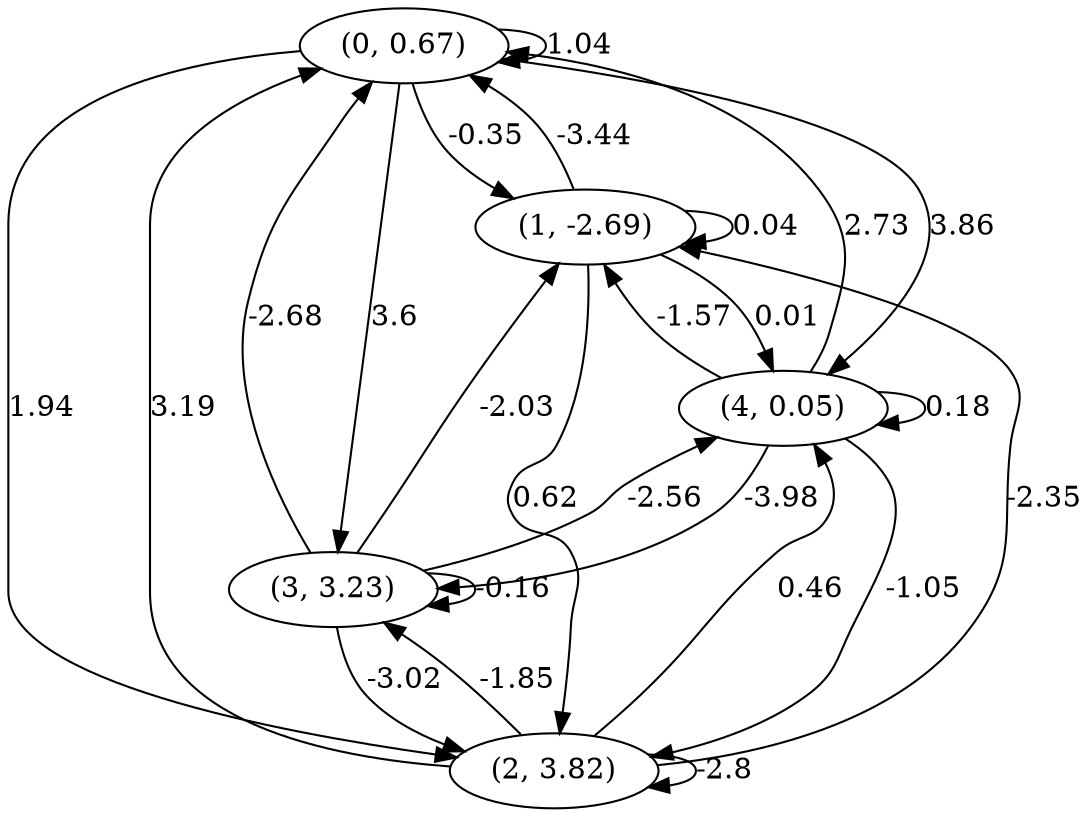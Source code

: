 digraph {
    0 [ label = "(0, 0.67)" ]
    1 [ label = "(1, -2.69)" ]
    2 [ label = "(2, 3.82)" ]
    3 [ label = "(3, 3.23)" ]
    4 [ label = "(4, 0.05)" ]
    0 -> 0 [ label = "1.04" ]
    1 -> 1 [ label = "0.04" ]
    2 -> 2 [ label = "-2.8" ]
    3 -> 3 [ label = "-0.16" ]
    4 -> 4 [ label = "0.18" ]
    1 -> 0 [ label = "-3.44" ]
    2 -> 0 [ label = "3.19" ]
    3 -> 0 [ label = "-2.68" ]
    4 -> 0 [ label = "2.73" ]
    0 -> 1 [ label = "-0.35" ]
    2 -> 1 [ label = "-2.35" ]
    3 -> 1 [ label = "-2.03" ]
    4 -> 1 [ label = "-1.57" ]
    0 -> 2 [ label = "1.94" ]
    1 -> 2 [ label = "0.62" ]
    3 -> 2 [ label = "-3.02" ]
    4 -> 2 [ label = "-1.05" ]
    0 -> 3 [ label = "3.6" ]
    2 -> 3 [ label = "-1.85" ]
    4 -> 3 [ label = "-3.98" ]
    0 -> 4 [ label = "3.86" ]
    1 -> 4 [ label = "0.01" ]
    2 -> 4 [ label = "0.46" ]
    3 -> 4 [ label = "-2.56" ]
}

